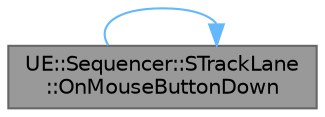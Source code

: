 digraph "UE::Sequencer::STrackLane::OnMouseButtonDown"
{
 // INTERACTIVE_SVG=YES
 // LATEX_PDF_SIZE
  bgcolor="transparent";
  edge [fontname=Helvetica,fontsize=10,labelfontname=Helvetica,labelfontsize=10];
  node [fontname=Helvetica,fontsize=10,shape=box,height=0.2,width=0.4];
  rankdir="LR";
  Node1 [id="Node000001",label="UE::Sequencer::STrackLane\l::OnMouseButtonDown",height=0.2,width=0.4,color="gray40", fillcolor="grey60", style="filled", fontcolor="black",tooltip="The system calls this method to notify the widget that a mouse button was pressed within it."];
  Node1 -> Node1 [id="edge1_Node000001_Node000001",color="steelblue1",style="solid",tooltip=" "];
}
